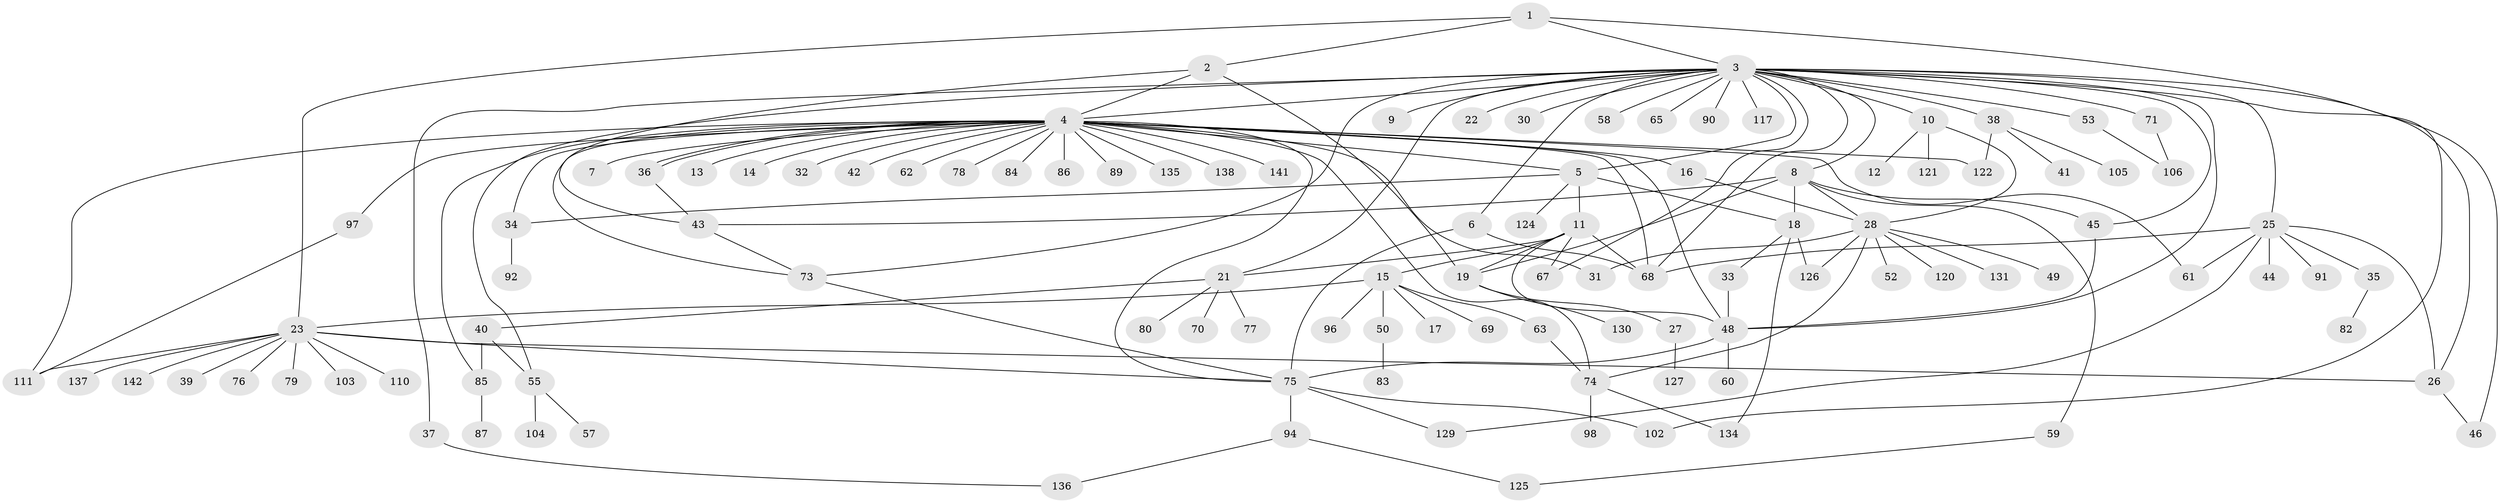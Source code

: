 // Generated by graph-tools (version 1.1) at 2025/51/02/27/25 19:51:59]
// undirected, 109 vertices, 156 edges
graph export_dot {
graph [start="1"]
  node [color=gray90,style=filled];
  1 [super="+29"];
  2;
  3 [super="+24"];
  4 [super="+108"];
  5 [super="+93"];
  6 [super="+101"];
  7 [super="+72"];
  8 [super="+113"];
  9;
  10 [super="+64"];
  11 [super="+132"];
  12;
  13 [super="+66"];
  14;
  15 [super="+20"];
  16;
  17;
  18;
  19 [super="+51"];
  21 [super="+47"];
  22;
  23 [super="+56"];
  25 [super="+54"];
  26 [super="+133"];
  27 [super="+119"];
  28 [super="+107"];
  30;
  31;
  32;
  33 [super="+143"];
  34;
  35;
  36;
  37;
  38 [super="+81"];
  39;
  40;
  41;
  42;
  43 [super="+139"];
  44;
  45 [super="+88"];
  46;
  48 [super="+118"];
  49;
  50 [super="+116"];
  52;
  53;
  55 [super="+128"];
  57;
  58;
  59;
  60;
  61;
  62;
  63;
  65;
  67;
  68 [super="+123"];
  69 [super="+100"];
  70;
  71;
  73 [super="+95"];
  74 [super="+112"];
  75 [super="+115"];
  76;
  77;
  78;
  79;
  80;
  82;
  83;
  84;
  85 [super="+114"];
  86 [super="+109"];
  87;
  89;
  90;
  91 [super="+99"];
  92;
  94;
  96;
  97;
  98;
  102;
  103;
  104;
  105;
  106;
  110;
  111 [super="+140"];
  117;
  120;
  121;
  122;
  124;
  125;
  126;
  127;
  129;
  130;
  131;
  134;
  135;
  136;
  137;
  138;
  141;
  142;
  1 -- 2;
  1 -- 3;
  1 -- 23;
  1 -- 26;
  2 -- 4;
  2 -- 43;
  2 -- 19;
  3 -- 4 [weight=2];
  3 -- 5;
  3 -- 6;
  3 -- 8;
  3 -- 9;
  3 -- 10;
  3 -- 21;
  3 -- 22;
  3 -- 25;
  3 -- 30;
  3 -- 37;
  3 -- 38;
  3 -- 45;
  3 -- 46;
  3 -- 48;
  3 -- 53;
  3 -- 58;
  3 -- 65;
  3 -- 67;
  3 -- 71;
  3 -- 90;
  3 -- 102;
  3 -- 117;
  3 -- 55;
  3 -- 73;
  3 -- 68;
  4 -- 5;
  4 -- 7;
  4 -- 13 [weight=2];
  4 -- 14;
  4 -- 16;
  4 -- 31;
  4 -- 32;
  4 -- 34;
  4 -- 36;
  4 -- 36;
  4 -- 42;
  4 -- 48;
  4 -- 61;
  4 -- 62;
  4 -- 68;
  4 -- 73;
  4 -- 74;
  4 -- 75;
  4 -- 78;
  4 -- 84;
  4 -- 86;
  4 -- 89;
  4 -- 97;
  4 -- 122;
  4 -- 135;
  4 -- 138;
  4 -- 141;
  4 -- 85;
  4 -- 111;
  5 -- 11;
  5 -- 18;
  5 -- 34;
  5 -- 124;
  6 -- 75;
  6 -- 68;
  8 -- 18;
  8 -- 19;
  8 -- 28;
  8 -- 43;
  8 -- 59;
  8 -- 45;
  10 -- 12;
  10 -- 28;
  10 -- 121;
  11 -- 15;
  11 -- 19;
  11 -- 21;
  11 -- 48;
  11 -- 67;
  11 -- 68;
  15 -- 17;
  15 -- 50;
  15 -- 96;
  15 -- 63;
  15 -- 23;
  15 -- 69;
  16 -- 28;
  18 -- 33;
  18 -- 126;
  18 -- 134;
  19 -- 27;
  19 -- 130;
  21 -- 40;
  21 -- 70;
  21 -- 77;
  21 -- 80;
  23 -- 39;
  23 -- 76;
  23 -- 103;
  23 -- 110;
  23 -- 111;
  23 -- 142;
  23 -- 137;
  23 -- 75;
  23 -- 79;
  23 -- 26;
  25 -- 26;
  25 -- 35;
  25 -- 44;
  25 -- 61;
  25 -- 68;
  25 -- 129;
  25 -- 91;
  26 -- 46;
  27 -- 127;
  28 -- 31;
  28 -- 49;
  28 -- 52;
  28 -- 126;
  28 -- 131;
  28 -- 74;
  28 -- 120;
  33 -- 48;
  34 -- 92;
  35 -- 82;
  36 -- 43;
  37 -- 136;
  38 -- 41;
  38 -- 105;
  38 -- 122;
  40 -- 55;
  40 -- 85;
  43 -- 73;
  45 -- 48;
  48 -- 60;
  48 -- 75;
  50 -- 83;
  53 -- 106;
  55 -- 57;
  55 -- 104;
  59 -- 125;
  63 -- 74;
  71 -- 106;
  73 -- 75;
  74 -- 98;
  74 -- 134;
  75 -- 94;
  75 -- 102;
  75 -- 129;
  85 -- 87;
  94 -- 125;
  94 -- 136;
  97 -- 111;
}
